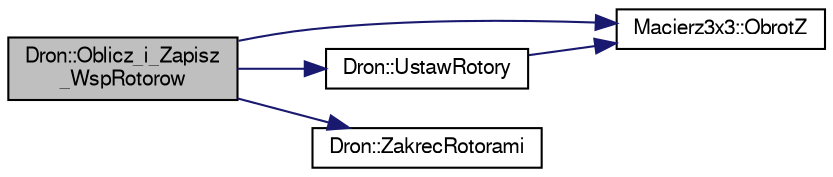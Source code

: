 digraph "Dron::Oblicz_i_Zapisz_WspRotorow"
{
 // LATEX_PDF_SIZE
  edge [fontname="FreeSans",fontsize="10",labelfontname="FreeSans",labelfontsize="10"];
  node [fontname="FreeSans",fontsize="10",shape=record];
  rankdir="LR";
  Node1 [label="Dron::Oblicz_i_Zapisz\l_WspRotorow",height=0.2,width=0.4,color="black", fillcolor="grey75", style="filled", fontcolor="black",tooltip="Obliczajaca wspolrzedne rotorow drona."];
  Node1 -> Node2 [color="midnightblue",fontsize="10",style="solid",fontname="FreeSans"];
  Node2 [label="Macierz3x3::ObrotZ",height=0.2,width=0.4,color="black", fillcolor="white", style="filled",URL="$a00143.html#ab0699c8f99fa17bbcc4a7c400bed506d",tooltip="Metoda generujaca macierz obrotu wokol osi OZ."];
  Node1 -> Node3 [color="midnightblue",fontsize="10",style="solid",fontname="FreeSans"];
  Node3 [label="Dron::UstawRotory",height=0.2,width=0.4,color="black", fillcolor="white", style="filled",URL="$a00127.html#a0b811a5347c55562de665dfe45df2040",tooltip="Metoda obliczajaca polozenie rotorow."];
  Node3 -> Node2 [color="midnightblue",fontsize="10",style="solid",fontname="FreeSans"];
  Node1 -> Node4 [color="midnightblue",fontsize="10",style="solid",fontname="FreeSans"];
  Node4 [label="Dron::ZakrecRotorami",height=0.2,width=0.4,color="black", fillcolor="white", style="filled",URL="$a00127.html#a5b9d0c10ff51cd0fb749372277dbe017",tooltip="Metoda realizujaca obrot rotorow wokol wlasnej osi."];
}
